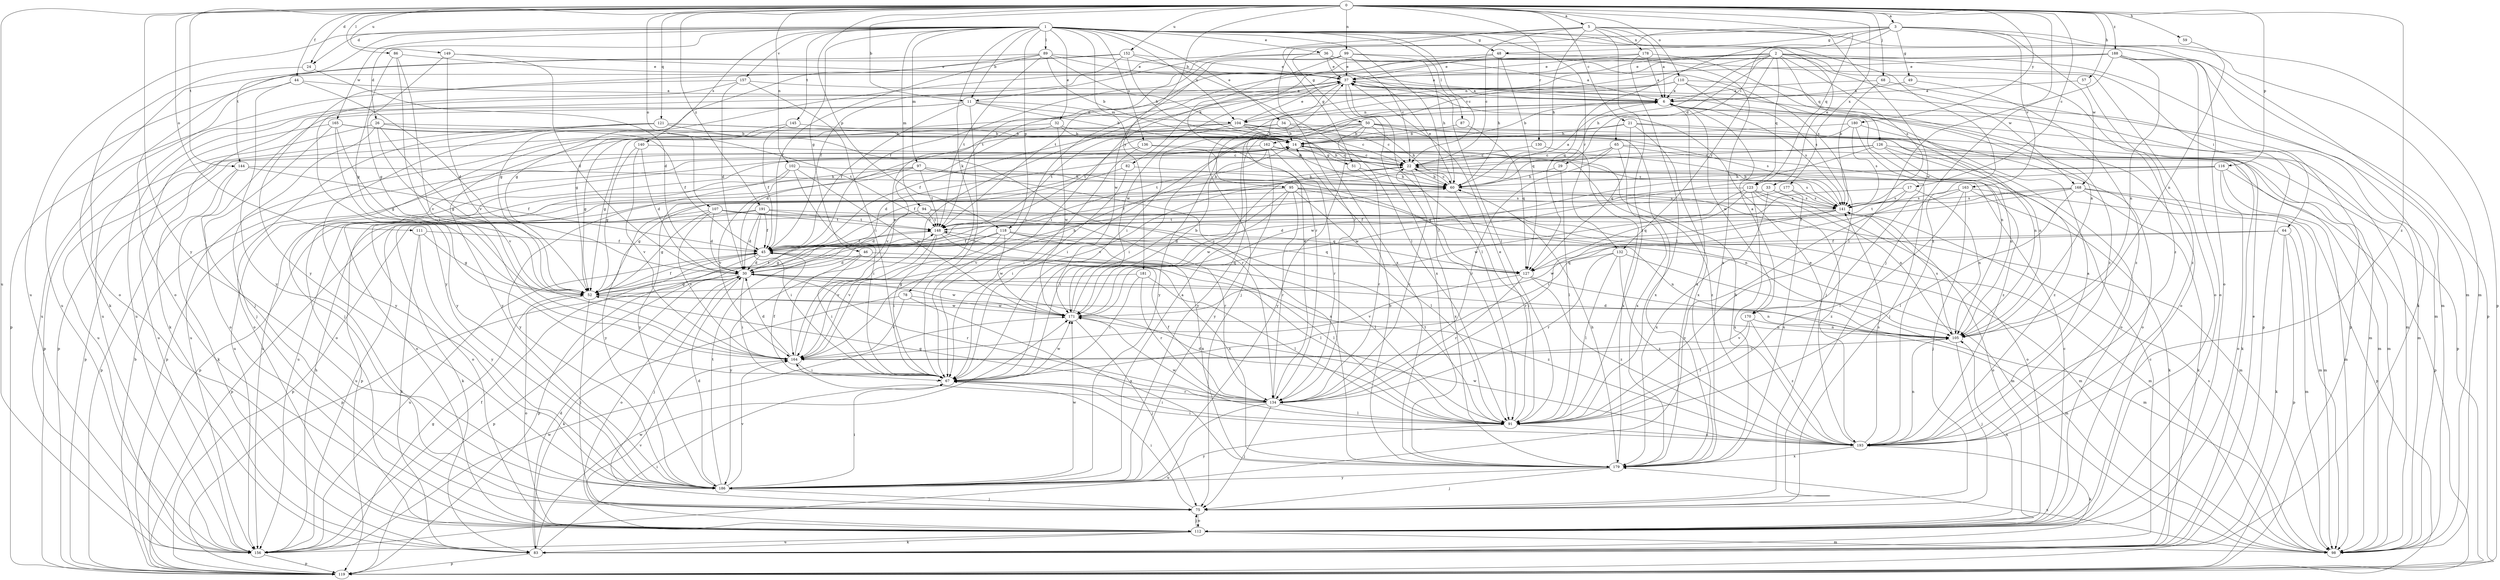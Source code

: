strict digraph  {
0;
1;
2;
3;
5;
6;
11;
14;
17;
21;
22;
24;
26;
29;
30;
32;
33;
34;
36;
37;
44;
45;
46;
48;
49;
50;
51;
52;
57;
59;
60;
64;
65;
67;
68;
75;
78;
82;
83;
86;
87;
89;
91;
94;
95;
97;
98;
99;
102;
104;
105;
107;
110;
111;
112;
116;
118;
119;
121;
123;
126;
127;
130;
132;
134;
136;
140;
141;
144;
145;
148;
149;
152;
156;
157;
162;
163;
164;
165;
168;
170;
171;
177;
178;
179;
180;
181;
186;
188;
191;
193;
0 -> 3  [label=a];
0 -> 5  [label=a];
0 -> 11  [label=b];
0 -> 17  [label=c];
0 -> 21  [label=c];
0 -> 24  [label=d];
0 -> 44  [label=f];
0 -> 57  [label=h];
0 -> 59  [label=h];
0 -> 68  [label=j];
0 -> 75  [label=j];
0 -> 86  [label=l];
0 -> 99  [label=n];
0 -> 102  [label=n];
0 -> 107  [label=o];
0 -> 110  [label=o];
0 -> 111  [label=o];
0 -> 116  [label=p];
0 -> 118  [label=p];
0 -> 121  [label=q];
0 -> 123  [label=q];
0 -> 130  [label=r];
0 -> 144  [label=t];
0 -> 149  [label=u];
0 -> 152  [label=u];
0 -> 156  [label=u];
0 -> 177  [label=x];
0 -> 180  [label=y];
0 -> 181  [label=y];
0 -> 186  [label=y];
0 -> 188  [label=z];
0 -> 191  [label=z];
0 -> 193  [label=z];
1 -> 11  [label=b];
1 -> 22  [label=c];
1 -> 24  [label=d];
1 -> 26  [label=d];
1 -> 32  [label=e];
1 -> 33  [label=e];
1 -> 34  [label=e];
1 -> 36  [label=e];
1 -> 46  [label=g];
1 -> 48  [label=g];
1 -> 78  [label=k];
1 -> 87  [label=l];
1 -> 89  [label=l];
1 -> 91  [label=l];
1 -> 94  [label=m];
1 -> 95  [label=m];
1 -> 97  [label=m];
1 -> 104  [label=n];
1 -> 112  [label=o];
1 -> 118  [label=p];
1 -> 132  [label=r];
1 -> 136  [label=s];
1 -> 140  [label=s];
1 -> 144  [label=t];
1 -> 145  [label=t];
1 -> 156  [label=u];
1 -> 157  [label=v];
1 -> 165  [label=w];
1 -> 193  [label=z];
2 -> 29  [label=d];
2 -> 37  [label=e];
2 -> 60  [label=h];
2 -> 64  [label=i];
2 -> 82  [label=k];
2 -> 98  [label=m];
2 -> 104  [label=n];
2 -> 123  [label=q];
2 -> 126  [label=q];
2 -> 132  [label=r];
2 -> 141  [label=s];
2 -> 162  [label=v];
2 -> 168  [label=w];
2 -> 193  [label=z];
3 -> 48  [label=g];
3 -> 49  [label=g];
3 -> 50  [label=g];
3 -> 65  [label=i];
3 -> 98  [label=m];
3 -> 119  [label=p];
3 -> 127  [label=q];
3 -> 134  [label=r];
3 -> 163  [label=v];
3 -> 168  [label=w];
5 -> 6  [label=a];
5 -> 11  [label=b];
5 -> 22  [label=c];
5 -> 51  [label=g];
5 -> 60  [label=h];
5 -> 91  [label=l];
5 -> 98  [label=m];
5 -> 170  [label=w];
5 -> 178  [label=x];
6 -> 14  [label=b];
6 -> 98  [label=m];
6 -> 104  [label=n];
6 -> 141  [label=s];
6 -> 170  [label=w];
6 -> 179  [label=x];
6 -> 186  [label=y];
11 -> 14  [label=b];
11 -> 45  [label=f];
11 -> 67  [label=i];
11 -> 75  [label=j];
11 -> 83  [label=k];
11 -> 104  [label=n];
11 -> 105  [label=n];
14 -> 22  [label=c];
14 -> 51  [label=g];
14 -> 112  [label=o];
14 -> 119  [label=p];
14 -> 156  [label=u];
14 -> 193  [label=z];
17 -> 45  [label=f];
17 -> 105  [label=n];
17 -> 141  [label=s];
17 -> 186  [label=y];
21 -> 14  [label=b];
21 -> 67  [label=i];
21 -> 98  [label=m];
21 -> 105  [label=n];
21 -> 127  [label=q];
21 -> 179  [label=x];
22 -> 60  [label=h];
22 -> 141  [label=s];
22 -> 164  [label=v];
22 -> 179  [label=x];
22 -> 186  [label=y];
24 -> 30  [label=d];
24 -> 112  [label=o];
26 -> 14  [label=b];
26 -> 45  [label=f];
26 -> 52  [label=g];
26 -> 75  [label=j];
26 -> 119  [label=p];
26 -> 164  [label=v];
29 -> 60  [label=h];
29 -> 91  [label=l];
30 -> 52  [label=g];
30 -> 60  [label=h];
30 -> 67  [label=i];
30 -> 75  [label=j];
30 -> 112  [label=o];
30 -> 119  [label=p];
30 -> 134  [label=r];
30 -> 171  [label=w];
30 -> 193  [label=z];
32 -> 14  [label=b];
32 -> 52  [label=g];
32 -> 60  [label=h];
32 -> 164  [label=v];
32 -> 171  [label=w];
33 -> 112  [label=o];
33 -> 141  [label=s];
33 -> 179  [label=x];
33 -> 186  [label=y];
34 -> 14  [label=b];
34 -> 22  [label=c];
34 -> 30  [label=d];
34 -> 98  [label=m];
34 -> 119  [label=p];
36 -> 6  [label=a];
36 -> 37  [label=e];
36 -> 45  [label=f];
36 -> 52  [label=g];
36 -> 91  [label=l];
36 -> 141  [label=s];
37 -> 6  [label=a];
37 -> 75  [label=j];
37 -> 91  [label=l];
37 -> 98  [label=m];
37 -> 119  [label=p];
37 -> 156  [label=u];
37 -> 164  [label=v];
37 -> 171  [label=w];
37 -> 179  [label=x];
44 -> 6  [label=a];
44 -> 30  [label=d];
44 -> 156  [label=u];
44 -> 186  [label=y];
45 -> 30  [label=d];
45 -> 91  [label=l];
45 -> 119  [label=p];
45 -> 127  [label=q];
45 -> 156  [label=u];
46 -> 30  [label=d];
46 -> 67  [label=i];
46 -> 91  [label=l];
46 -> 186  [label=y];
48 -> 37  [label=e];
48 -> 60  [label=h];
48 -> 127  [label=q];
48 -> 171  [label=w];
48 -> 179  [label=x];
49 -> 6  [label=a];
49 -> 193  [label=z];
50 -> 14  [label=b];
50 -> 52  [label=g];
50 -> 60  [label=h];
50 -> 67  [label=i];
50 -> 105  [label=n];
50 -> 119  [label=p];
50 -> 148  [label=t];
50 -> 179  [label=x];
50 -> 186  [label=y];
51 -> 60  [label=h];
51 -> 134  [label=r];
52 -> 45  [label=f];
52 -> 75  [label=j];
52 -> 105  [label=n];
52 -> 112  [label=o];
52 -> 148  [label=t];
52 -> 171  [label=w];
57 -> 6  [label=a];
57 -> 193  [label=z];
59 -> 105  [label=n];
60 -> 6  [label=a];
60 -> 22  [label=c];
60 -> 37  [label=e];
60 -> 91  [label=l];
60 -> 141  [label=s];
64 -> 45  [label=f];
64 -> 83  [label=k];
64 -> 98  [label=m];
64 -> 119  [label=p];
64 -> 171  [label=w];
65 -> 22  [label=c];
65 -> 98  [label=m];
65 -> 134  [label=r];
65 -> 164  [label=v];
65 -> 179  [label=x];
65 -> 193  [label=z];
67 -> 45  [label=f];
67 -> 134  [label=r];
67 -> 171  [label=w];
68 -> 6  [label=a];
68 -> 75  [label=j];
68 -> 119  [label=p];
75 -> 67  [label=i];
75 -> 112  [label=o];
78 -> 83  [label=k];
78 -> 164  [label=v];
78 -> 171  [label=w];
78 -> 179  [label=x];
82 -> 45  [label=f];
82 -> 60  [label=h];
82 -> 67  [label=i];
83 -> 22  [label=c];
83 -> 30  [label=d];
83 -> 37  [label=e];
83 -> 67  [label=i];
83 -> 119  [label=p];
83 -> 171  [label=w];
86 -> 37  [label=e];
86 -> 52  [label=g];
86 -> 67  [label=i];
86 -> 164  [label=v];
87 -> 14  [label=b];
87 -> 127  [label=q];
89 -> 6  [label=a];
89 -> 14  [label=b];
89 -> 37  [label=e];
89 -> 45  [label=f];
89 -> 52  [label=g];
89 -> 112  [label=o];
89 -> 148  [label=t];
89 -> 179  [label=x];
91 -> 30  [label=d];
91 -> 37  [label=e];
91 -> 67  [label=i];
91 -> 148  [label=t];
91 -> 171  [label=w];
91 -> 186  [label=y];
91 -> 193  [label=z];
94 -> 30  [label=d];
94 -> 98  [label=m];
94 -> 119  [label=p];
94 -> 127  [label=q];
94 -> 148  [label=t];
95 -> 67  [label=i];
95 -> 91  [label=l];
95 -> 98  [label=m];
95 -> 105  [label=n];
95 -> 112  [label=o];
95 -> 119  [label=p];
95 -> 134  [label=r];
95 -> 141  [label=s];
95 -> 171  [label=w];
97 -> 60  [label=h];
97 -> 119  [label=p];
97 -> 127  [label=q];
97 -> 148  [label=t];
97 -> 156  [label=u];
97 -> 164  [label=v];
97 -> 179  [label=x];
98 -> 141  [label=s];
98 -> 179  [label=x];
99 -> 22  [label=c];
99 -> 37  [label=e];
99 -> 60  [label=h];
99 -> 67  [label=i];
99 -> 112  [label=o];
99 -> 134  [label=r];
99 -> 148  [label=t];
102 -> 60  [label=h];
102 -> 67  [label=i];
102 -> 112  [label=o];
102 -> 171  [label=w];
102 -> 186  [label=y];
104 -> 14  [label=b];
104 -> 22  [label=c];
104 -> 37  [label=e];
104 -> 45  [label=f];
104 -> 112  [label=o];
104 -> 141  [label=s];
104 -> 148  [label=t];
104 -> 156  [label=u];
104 -> 186  [label=y];
105 -> 30  [label=d];
105 -> 75  [label=j];
105 -> 141  [label=s];
105 -> 164  [label=v];
107 -> 30  [label=d];
107 -> 52  [label=g];
107 -> 98  [label=m];
107 -> 134  [label=r];
107 -> 148  [label=t];
107 -> 156  [label=u];
107 -> 164  [label=v];
110 -> 6  [label=a];
110 -> 52  [label=g];
110 -> 67  [label=i];
110 -> 112  [label=o];
110 -> 141  [label=s];
110 -> 156  [label=u];
110 -> 193  [label=z];
111 -> 45  [label=f];
111 -> 52  [label=g];
111 -> 83  [label=k];
111 -> 186  [label=y];
112 -> 22  [label=c];
112 -> 75  [label=j];
112 -> 83  [label=k];
112 -> 98  [label=m];
112 -> 105  [label=n];
112 -> 156  [label=u];
112 -> 164  [label=v];
116 -> 45  [label=f];
116 -> 60  [label=h];
116 -> 98  [label=m];
116 -> 112  [label=o];
116 -> 119  [label=p];
116 -> 171  [label=w];
118 -> 45  [label=f];
118 -> 52  [label=g];
118 -> 105  [label=n];
118 -> 119  [label=p];
118 -> 127  [label=q];
118 -> 164  [label=v];
118 -> 171  [label=w];
118 -> 179  [label=x];
119 -> 14  [label=b];
121 -> 14  [label=b];
121 -> 60  [label=h];
121 -> 112  [label=o];
121 -> 134  [label=r];
121 -> 156  [label=u];
121 -> 186  [label=y];
123 -> 52  [label=g];
123 -> 105  [label=n];
123 -> 127  [label=q];
123 -> 141  [label=s];
123 -> 171  [label=w];
123 -> 179  [label=x];
123 -> 193  [label=z];
126 -> 22  [label=c];
126 -> 83  [label=k];
126 -> 105  [label=n];
126 -> 156  [label=u];
126 -> 171  [label=w];
126 -> 193  [label=z];
127 -> 98  [label=m];
127 -> 134  [label=r];
127 -> 164  [label=v];
127 -> 193  [label=z];
130 -> 22  [label=c];
130 -> 179  [label=x];
132 -> 91  [label=l];
132 -> 98  [label=m];
132 -> 127  [label=q];
132 -> 134  [label=r];
132 -> 193  [label=z];
134 -> 22  [label=c];
134 -> 37  [label=e];
134 -> 45  [label=f];
134 -> 52  [label=g];
134 -> 75  [label=j];
134 -> 91  [label=l];
134 -> 156  [label=u];
134 -> 164  [label=v];
136 -> 22  [label=c];
136 -> 67  [label=i];
136 -> 119  [label=p];
136 -> 141  [label=s];
140 -> 22  [label=c];
140 -> 30  [label=d];
140 -> 52  [label=g];
140 -> 164  [label=v];
141 -> 14  [label=b];
141 -> 30  [label=d];
141 -> 112  [label=o];
141 -> 134  [label=r];
141 -> 148  [label=t];
144 -> 45  [label=f];
144 -> 60  [label=h];
144 -> 83  [label=k];
144 -> 119  [label=p];
145 -> 14  [label=b];
145 -> 45  [label=f];
145 -> 75  [label=j];
148 -> 45  [label=f];
148 -> 67  [label=i];
148 -> 91  [label=l];
148 -> 164  [label=v];
148 -> 179  [label=x];
149 -> 30  [label=d];
149 -> 37  [label=e];
149 -> 52  [label=g];
149 -> 164  [label=v];
152 -> 14  [label=b];
152 -> 37  [label=e];
152 -> 45  [label=f];
152 -> 83  [label=k];
152 -> 91  [label=l];
152 -> 186  [label=y];
156 -> 45  [label=f];
156 -> 52  [label=g];
156 -> 60  [label=h];
156 -> 119  [label=p];
156 -> 171  [label=w];
157 -> 6  [label=a];
157 -> 30  [label=d];
157 -> 67  [label=i];
157 -> 119  [label=p];
157 -> 186  [label=y];
162 -> 22  [label=c];
162 -> 30  [label=d];
162 -> 98  [label=m];
162 -> 134  [label=r];
162 -> 148  [label=t];
162 -> 186  [label=y];
163 -> 67  [label=i];
163 -> 75  [label=j];
163 -> 83  [label=k];
163 -> 91  [label=l];
163 -> 98  [label=m];
163 -> 141  [label=s];
164 -> 30  [label=d];
164 -> 37  [label=e];
164 -> 67  [label=i];
165 -> 14  [label=b];
165 -> 52  [label=g];
165 -> 112  [label=o];
165 -> 148  [label=t];
165 -> 156  [label=u];
165 -> 186  [label=y];
168 -> 45  [label=f];
168 -> 83  [label=k];
168 -> 91  [label=l];
168 -> 98  [label=m];
168 -> 119  [label=p];
168 -> 141  [label=s];
168 -> 148  [label=t];
170 -> 6  [label=a];
170 -> 91  [label=l];
170 -> 105  [label=n];
170 -> 164  [label=v];
170 -> 193  [label=z];
171 -> 14  [label=b];
171 -> 22  [label=c];
171 -> 75  [label=j];
171 -> 105  [label=n];
177 -> 30  [label=d];
177 -> 141  [label=s];
177 -> 179  [label=x];
178 -> 6  [label=a];
178 -> 37  [label=e];
178 -> 91  [label=l];
178 -> 105  [label=n];
178 -> 148  [label=t];
179 -> 14  [label=b];
179 -> 60  [label=h];
179 -> 75  [label=j];
179 -> 186  [label=y];
180 -> 14  [label=b];
180 -> 75  [label=j];
180 -> 112  [label=o];
180 -> 141  [label=s];
180 -> 186  [label=y];
181 -> 52  [label=g];
181 -> 67  [label=i];
181 -> 91  [label=l];
181 -> 134  [label=r];
186 -> 6  [label=a];
186 -> 30  [label=d];
186 -> 67  [label=i];
186 -> 75  [label=j];
186 -> 148  [label=t];
186 -> 164  [label=v];
186 -> 171  [label=w];
188 -> 37  [label=e];
188 -> 67  [label=i];
188 -> 83  [label=k];
188 -> 91  [label=l];
188 -> 105  [label=n];
188 -> 112  [label=o];
188 -> 119  [label=p];
188 -> 156  [label=u];
191 -> 30  [label=d];
191 -> 45  [label=f];
191 -> 67  [label=i];
191 -> 83  [label=k];
191 -> 98  [label=m];
191 -> 119  [label=p];
191 -> 148  [label=t];
193 -> 6  [label=a];
193 -> 14  [label=b];
193 -> 37  [label=e];
193 -> 67  [label=i];
193 -> 83  [label=k];
193 -> 105  [label=n];
193 -> 141  [label=s];
193 -> 171  [label=w];
193 -> 179  [label=x];
}
